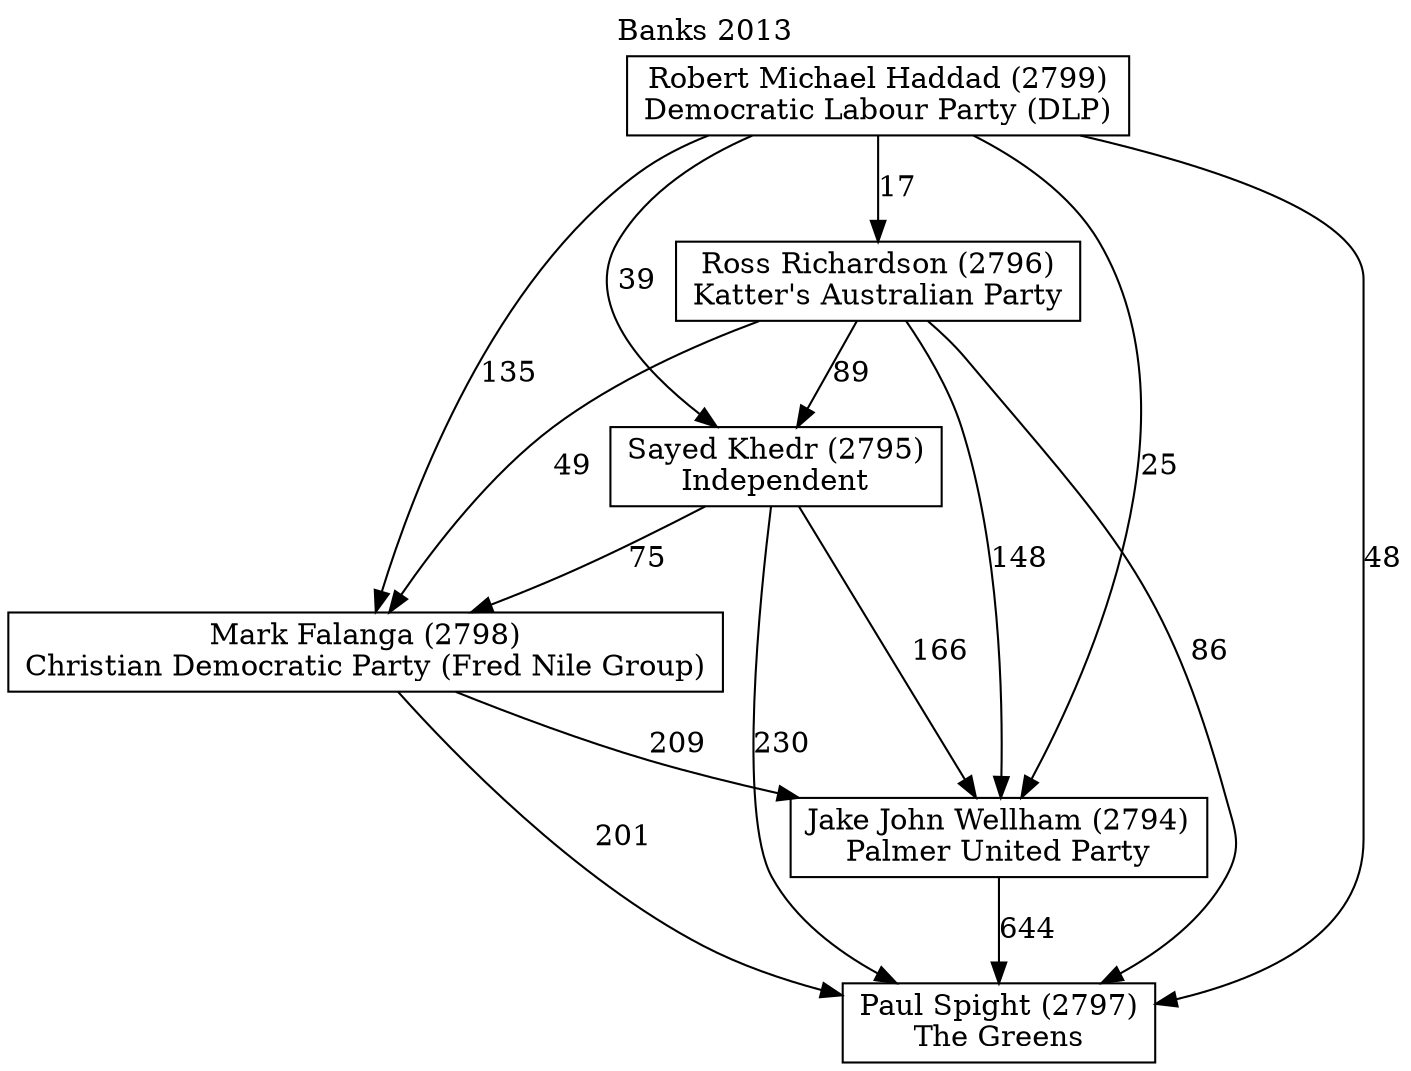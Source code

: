 // House preference flow
digraph "Paul Spight (2797)_Banks_2013" {
	graph [label="Banks 2013" labelloc=t mclimit=10]
	node [shape=box]
	"Jake John Wellham (2794)" [label="Jake John Wellham (2794)
Palmer United Party"]
	"Mark Falanga (2798)" [label="Mark Falanga (2798)
Christian Democratic Party (Fred Nile Group)"]
	"Paul Spight (2797)" [label="Paul Spight (2797)
The Greens"]
	"Robert Michael Haddad (2799)" [label="Robert Michael Haddad (2799)
Democratic Labour Party (DLP)"]
	"Ross Richardson (2796)" [label="Ross Richardson (2796)
Katter's Australian Party"]
	"Sayed Khedr (2795)" [label="Sayed Khedr (2795)
Independent"]
	"Jake John Wellham (2794)" -> "Paul Spight (2797)" [label=644]
	"Mark Falanga (2798)" -> "Jake John Wellham (2794)" [label=209]
	"Mark Falanga (2798)" -> "Paul Spight (2797)" [label=201]
	"Robert Michael Haddad (2799)" -> "Jake John Wellham (2794)" [label=25]
	"Robert Michael Haddad (2799)" -> "Mark Falanga (2798)" [label=135]
	"Robert Michael Haddad (2799)" -> "Paul Spight (2797)" [label=48]
	"Robert Michael Haddad (2799)" -> "Ross Richardson (2796)" [label=17]
	"Robert Michael Haddad (2799)" -> "Sayed Khedr (2795)" [label=39]
	"Ross Richardson (2796)" -> "Jake John Wellham (2794)" [label=148]
	"Ross Richardson (2796)" -> "Mark Falanga (2798)" [label=49]
	"Ross Richardson (2796)" -> "Paul Spight (2797)" [label=86]
	"Ross Richardson (2796)" -> "Sayed Khedr (2795)" [label=89]
	"Sayed Khedr (2795)" -> "Jake John Wellham (2794)" [label=166]
	"Sayed Khedr (2795)" -> "Mark Falanga (2798)" [label=75]
	"Sayed Khedr (2795)" -> "Paul Spight (2797)" [label=230]
}
